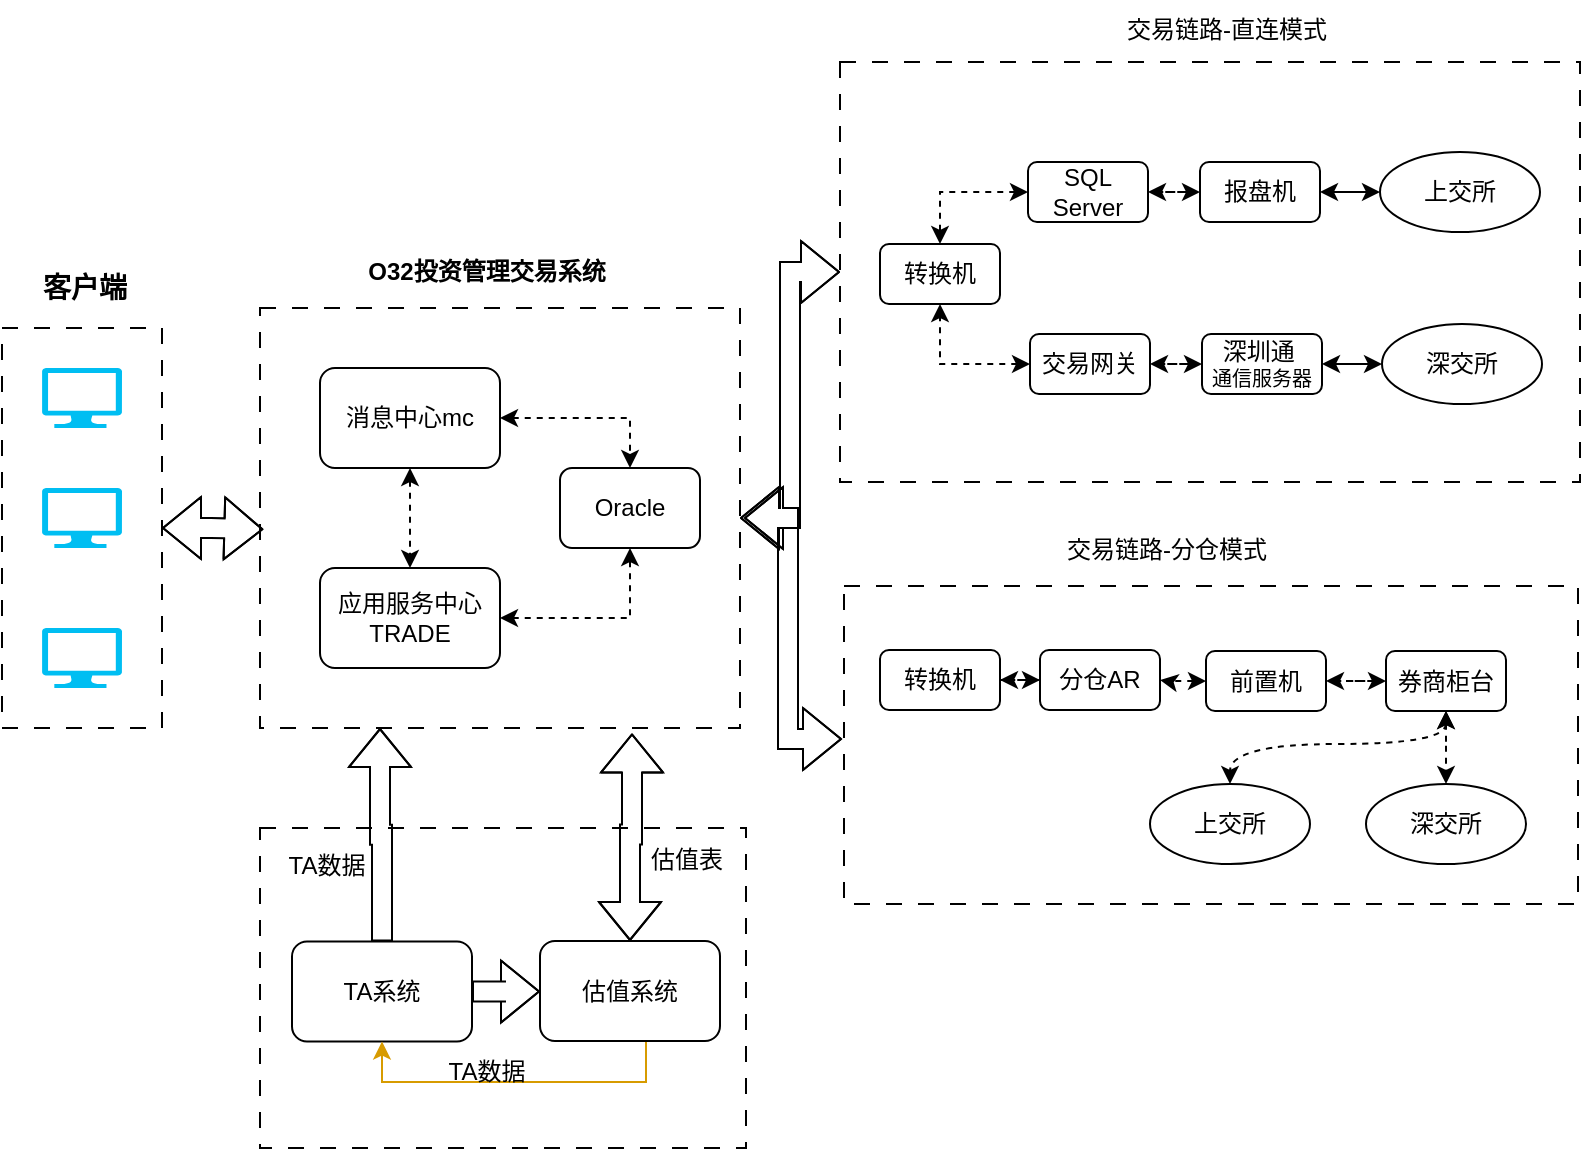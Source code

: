 <mxfile version="24.0.6" type="github">
  <diagram name="第 1 页" id="Hl0IDdzk9xqQNP-VrTFX">
    <mxGraphModel dx="875" dy="474" grid="1" gridSize="10" guides="1" tooltips="1" connect="1" arrows="1" fold="1" page="1" pageScale="1" pageWidth="827" pageHeight="1169" math="0" shadow="0">
      <root>
        <mxCell id="0" />
        <mxCell id="1" parent="0" />
        <mxCell id="l2SVZ1lYcrZDh2CJXjzG-43" style="edgeStyle=orthogonalEdgeStyle;rounded=0;orthogonalLoop=1;jettySize=auto;html=1;entryX=0;entryY=0.5;entryDx=0;entryDy=0;shape=flexArrow;startArrow=block;" edge="1" parent="1" source="l2SVZ1lYcrZDh2CJXjzG-11" target="l2SVZ1lYcrZDh2CJXjzG-15">
          <mxGeometry relative="1" as="geometry" />
        </mxCell>
        <mxCell id="l2SVZ1lYcrZDh2CJXjzG-11" value="" style="rounded=0;whiteSpace=wrap;html=1;dashed=1;dashPattern=8 8;" vertex="1" parent="1">
          <mxGeometry x="157" y="202" width="240" height="210" as="geometry" />
        </mxCell>
        <mxCell id="l2SVZ1lYcrZDh2CJXjzG-8" value="" style="rounded=0;whiteSpace=wrap;html=1;fillStyle=auto;dashed=1;dashPattern=8 8;" vertex="1" parent="1">
          <mxGeometry x="28" y="212" width="80" height="200" as="geometry" />
        </mxCell>
        <mxCell id="l2SVZ1lYcrZDh2CJXjzG-1" value="" style="verticalLabelPosition=bottom;html=1;verticalAlign=top;align=center;strokeColor=none;fillColor=#00BEF2;shape=mxgraph.azure.computer;pointerEvents=1;" vertex="1" parent="1">
          <mxGeometry x="48" y="292" width="40" height="30" as="geometry" />
        </mxCell>
        <mxCell id="l2SVZ1lYcrZDh2CJXjzG-2" value="" style="verticalLabelPosition=bottom;html=1;verticalAlign=top;align=center;strokeColor=none;fillColor=#00BEF2;shape=mxgraph.azure.computer;pointerEvents=1;" vertex="1" parent="1">
          <mxGeometry x="48" y="362" width="40" height="30" as="geometry" />
        </mxCell>
        <mxCell id="l2SVZ1lYcrZDh2CJXjzG-13" value="" style="edgeStyle=orthogonalEdgeStyle;rounded=0;orthogonalLoop=1;jettySize=auto;html=1;startArrow=classic;startFill=1;dashed=1;" edge="1" parent="1" source="l2SVZ1lYcrZDh2CJXjzG-3" target="l2SVZ1lYcrZDh2CJXjzG-5">
          <mxGeometry relative="1" as="geometry" />
        </mxCell>
        <mxCell id="l2SVZ1lYcrZDh2CJXjzG-3" value="应用服务中心TRADE" style="rounded=1;whiteSpace=wrap;html=1;" vertex="1" parent="1">
          <mxGeometry x="187" y="332" width="90" height="50" as="geometry" />
        </mxCell>
        <mxCell id="l2SVZ1lYcrZDh2CJXjzG-5" value="Oracle" style="rounded=1;whiteSpace=wrap;html=1;" vertex="1" parent="1">
          <mxGeometry x="307" y="282" width="70" height="40" as="geometry" />
        </mxCell>
        <mxCell id="l2SVZ1lYcrZDh2CJXjzG-6" value="" style="verticalLabelPosition=bottom;html=1;verticalAlign=top;align=center;strokeColor=none;fillColor=#00BEF2;shape=mxgraph.azure.computer;pointerEvents=1;" vertex="1" parent="1">
          <mxGeometry x="48" y="232" width="40" height="30" as="geometry" />
        </mxCell>
        <mxCell id="l2SVZ1lYcrZDh2CJXjzG-14" value="" style="edgeStyle=orthogonalEdgeStyle;rounded=0;orthogonalLoop=1;jettySize=auto;html=1;startArrow=classic;startFill=1;dashed=1;" edge="1" parent="1" source="l2SVZ1lYcrZDh2CJXjzG-7" target="l2SVZ1lYcrZDh2CJXjzG-3">
          <mxGeometry relative="1" as="geometry" />
        </mxCell>
        <mxCell id="l2SVZ1lYcrZDh2CJXjzG-74" value="" style="edgeStyle=orthogonalEdgeStyle;rounded=0;orthogonalLoop=1;jettySize=auto;html=1;startArrow=classic;startFill=1;dashed=1;" edge="1" parent="1" source="l2SVZ1lYcrZDh2CJXjzG-7" target="l2SVZ1lYcrZDh2CJXjzG-5">
          <mxGeometry relative="1" as="geometry">
            <Array as="points">
              <mxPoint x="342" y="257" />
            </Array>
          </mxGeometry>
        </mxCell>
        <mxCell id="l2SVZ1lYcrZDh2CJXjzG-7" value="消息中心mc" style="rounded=1;whiteSpace=wrap;html=1;" vertex="1" parent="1">
          <mxGeometry x="187" y="232" width="90" height="50" as="geometry" />
        </mxCell>
        <mxCell id="l2SVZ1lYcrZDh2CJXjzG-10" value="&lt;p style=&quot;line-height: 100%;&quot;&gt;&lt;font style=&quot;font-size: 14px;&quot;&gt;客户端&lt;/font&gt;&lt;/p&gt;" style="text;strokeColor=none;fillColor=none;html=1;fontSize=24;fontStyle=1;verticalAlign=middle;align=center;" vertex="1" parent="1">
          <mxGeometry x="30" y="170" width="78" height="40" as="geometry" />
        </mxCell>
        <mxCell id="l2SVZ1lYcrZDh2CJXjzG-15" value="" style="rounded=0;whiteSpace=wrap;html=1;dashed=1;dashPattern=8 8;" vertex="1" parent="1">
          <mxGeometry x="447" y="79" width="370" height="210" as="geometry" />
        </mxCell>
        <mxCell id="l2SVZ1lYcrZDh2CJXjzG-16" value="交易链路-直连模式" style="text;html=1;align=center;verticalAlign=middle;resizable=0;points=[];autosize=1;strokeColor=none;fillColor=none;" vertex="1" parent="1">
          <mxGeometry x="580" y="48" width="120" height="30" as="geometry" />
        </mxCell>
        <mxCell id="l2SVZ1lYcrZDh2CJXjzG-17" value="转换机" style="rounded=1;whiteSpace=wrap;html=1;" vertex="1" parent="1">
          <mxGeometry x="467" y="170" width="60" height="30" as="geometry" />
        </mxCell>
        <mxCell id="l2SVZ1lYcrZDh2CJXjzG-26" value="" style="edgeStyle=orthogonalEdgeStyle;rounded=0;orthogonalLoop=1;jettySize=auto;html=1;startArrow=classic;startFill=1;dashed=1;" edge="1" parent="1" source="l2SVZ1lYcrZDh2CJXjzG-18" target="l2SVZ1lYcrZDh2CJXjzG-17">
          <mxGeometry relative="1" as="geometry" />
        </mxCell>
        <mxCell id="l2SVZ1lYcrZDh2CJXjzG-18" value="SQL Server" style="rounded=1;whiteSpace=wrap;html=1;" vertex="1" parent="1">
          <mxGeometry x="541" y="129" width="60" height="30" as="geometry" />
        </mxCell>
        <mxCell id="l2SVZ1lYcrZDh2CJXjzG-28" value="" style="edgeStyle=orthogonalEdgeStyle;rounded=0;orthogonalLoop=1;jettySize=auto;html=1;startArrow=classic;startFill=1;dashed=1;" edge="1" parent="1" source="l2SVZ1lYcrZDh2CJXjzG-19" target="l2SVZ1lYcrZDh2CJXjzG-18">
          <mxGeometry relative="1" as="geometry" />
        </mxCell>
        <mxCell id="l2SVZ1lYcrZDh2CJXjzG-19" value="报盘机" style="rounded=1;whiteSpace=wrap;html=1;" vertex="1" parent="1">
          <mxGeometry x="627" y="129" width="60" height="30" as="geometry" />
        </mxCell>
        <mxCell id="l2SVZ1lYcrZDh2CJXjzG-29" value="" style="edgeStyle=orthogonalEdgeStyle;rounded=0;orthogonalLoop=1;jettySize=auto;html=1;startArrow=classic;startFill=1;" edge="1" parent="1" source="l2SVZ1lYcrZDh2CJXjzG-20" target="l2SVZ1lYcrZDh2CJXjzG-19">
          <mxGeometry relative="1" as="geometry" />
        </mxCell>
        <mxCell id="l2SVZ1lYcrZDh2CJXjzG-20" value="上交所" style="ellipse;whiteSpace=wrap;html=1;" vertex="1" parent="1">
          <mxGeometry x="717" y="124" width="80" height="40" as="geometry" />
        </mxCell>
        <mxCell id="l2SVZ1lYcrZDh2CJXjzG-34" value="" style="edgeStyle=orthogonalEdgeStyle;rounded=0;orthogonalLoop=1;jettySize=auto;html=1;startArrow=classic;startFill=1;dashed=1;" edge="1" parent="1" source="l2SVZ1lYcrZDh2CJXjzG-22" target="l2SVZ1lYcrZDh2CJXjzG-17">
          <mxGeometry relative="1" as="geometry" />
        </mxCell>
        <mxCell id="l2SVZ1lYcrZDh2CJXjzG-22" value="交易网关" style="rounded=1;whiteSpace=wrap;html=1;" vertex="1" parent="1">
          <mxGeometry x="542" y="215" width="60" height="30" as="geometry" />
        </mxCell>
        <mxCell id="l2SVZ1lYcrZDh2CJXjzG-39" value="" style="edgeStyle=orthogonalEdgeStyle;rounded=0;orthogonalLoop=1;jettySize=auto;html=1;dashed=1;startArrow=classic;startFill=1;" edge="1" parent="1" source="l2SVZ1lYcrZDh2CJXjzG-23" target="l2SVZ1lYcrZDh2CJXjzG-22">
          <mxGeometry relative="1" as="geometry" />
        </mxCell>
        <mxCell id="l2SVZ1lYcrZDh2CJXjzG-23" value="深圳通&amp;nbsp;&lt;div style=&quot;font-size: 10px;&quot;&gt;通信服务器&lt;/div&gt;" style="rounded=1;whiteSpace=wrap;html=1;" vertex="1" parent="1">
          <mxGeometry x="628" y="215" width="60" height="30" as="geometry" />
        </mxCell>
        <mxCell id="l2SVZ1lYcrZDh2CJXjzG-32" value="" style="edgeStyle=orthogonalEdgeStyle;rounded=0;orthogonalLoop=1;jettySize=auto;html=1;startArrow=classic;startFill=1;" edge="1" parent="1" source="l2SVZ1lYcrZDh2CJXjzG-24" target="l2SVZ1lYcrZDh2CJXjzG-23">
          <mxGeometry relative="1" as="geometry" />
        </mxCell>
        <mxCell id="l2SVZ1lYcrZDh2CJXjzG-24" value="深交所" style="ellipse;whiteSpace=wrap;html=1;" vertex="1" parent="1">
          <mxGeometry x="718" y="210" width="80" height="40" as="geometry" />
        </mxCell>
        <mxCell id="l2SVZ1lYcrZDh2CJXjzG-35" value="&lt;font style=&quot;font-size: 12px;&quot;&gt;O32投资管理交易系统&lt;/font&gt;" style="text;strokeColor=none;fillColor=none;html=1;fontSize=24;fontStyle=1;verticalAlign=middle;align=center;" vertex="1" parent="1">
          <mxGeometry x="220" y="160" width="100" height="40" as="geometry" />
        </mxCell>
        <mxCell id="l2SVZ1lYcrZDh2CJXjzG-41" style="edgeStyle=orthogonalEdgeStyle;rounded=0;orthogonalLoop=1;jettySize=auto;html=1;entryX=0.007;entryY=0.527;entryDx=0;entryDy=0;entryPerimeter=0;shape=flexArrow;startArrow=block;" edge="1" parent="1" source="l2SVZ1lYcrZDh2CJXjzG-8" target="l2SVZ1lYcrZDh2CJXjzG-11">
          <mxGeometry relative="1" as="geometry" />
        </mxCell>
        <mxCell id="l2SVZ1lYcrZDh2CJXjzG-73" style="edgeStyle=orthogonalEdgeStyle;rounded=0;orthogonalLoop=1;jettySize=auto;html=1;shape=flexArrow;startArrow=block;" edge="1" parent="1">
          <mxGeometry relative="1" as="geometry">
            <mxPoint x="399" y="307" as="targetPoint" />
            <mxPoint x="448" y="417.5" as="sourcePoint" />
            <Array as="points">
              <mxPoint x="421" y="418" />
              <mxPoint x="421" y="307" />
            </Array>
          </mxGeometry>
        </mxCell>
        <mxCell id="l2SVZ1lYcrZDh2CJXjzG-44" value="" style="rounded=0;whiteSpace=wrap;html=1;dashed=1;dashPattern=8 8;" vertex="1" parent="1">
          <mxGeometry x="449" y="341" width="367" height="159" as="geometry" />
        </mxCell>
        <mxCell id="l2SVZ1lYcrZDh2CJXjzG-45" value="交易链路-分仓模式" style="text;html=1;align=center;verticalAlign=middle;resizable=0;points=[];autosize=1;strokeColor=none;fillColor=none;" vertex="1" parent="1">
          <mxGeometry x="550" y="308" width="120" height="30" as="geometry" />
        </mxCell>
        <mxCell id="l2SVZ1lYcrZDh2CJXjzG-46" value="转换机" style="rounded=1;whiteSpace=wrap;html=1;" vertex="1" parent="1">
          <mxGeometry x="467" y="373" width="60" height="30" as="geometry" />
        </mxCell>
        <mxCell id="l2SVZ1lYcrZDh2CJXjzG-53" value="" style="edgeStyle=orthogonalEdgeStyle;rounded=0;orthogonalLoop=1;jettySize=auto;html=1;startArrow=classic;startFill=1;dashed=1;" edge="1" parent="1" source="l2SVZ1lYcrZDh2CJXjzG-47" target="l2SVZ1lYcrZDh2CJXjzG-46">
          <mxGeometry relative="1" as="geometry" />
        </mxCell>
        <mxCell id="l2SVZ1lYcrZDh2CJXjzG-47" value="分仓AR" style="rounded=1;whiteSpace=wrap;html=1;" vertex="1" parent="1">
          <mxGeometry x="547" y="373" width="60" height="30" as="geometry" />
        </mxCell>
        <mxCell id="l2SVZ1lYcrZDh2CJXjzG-54" value="" style="edgeStyle=orthogonalEdgeStyle;rounded=0;orthogonalLoop=1;jettySize=auto;html=1;startArrow=classic;startFill=1;dashed=1;" edge="1" parent="1" source="l2SVZ1lYcrZDh2CJXjzG-48" target="l2SVZ1lYcrZDh2CJXjzG-47">
          <mxGeometry relative="1" as="geometry" />
        </mxCell>
        <mxCell id="l2SVZ1lYcrZDh2CJXjzG-48" value="前置机" style="rounded=1;whiteSpace=wrap;html=1;" vertex="1" parent="1">
          <mxGeometry x="630" y="373.5" width="60" height="30" as="geometry" />
        </mxCell>
        <mxCell id="l2SVZ1lYcrZDh2CJXjzG-55" value="" style="edgeStyle=orthogonalEdgeStyle;rounded=0;orthogonalLoop=1;jettySize=auto;html=1;startArrow=classic;startFill=1;dashed=1;" edge="1" parent="1" source="l2SVZ1lYcrZDh2CJXjzG-49" target="l2SVZ1lYcrZDh2CJXjzG-48">
          <mxGeometry relative="1" as="geometry" />
        </mxCell>
        <mxCell id="l2SVZ1lYcrZDh2CJXjzG-57" style="edgeStyle=orthogonalEdgeStyle;rounded=0;orthogonalLoop=1;jettySize=auto;html=1;startArrow=classic;startFill=1;dashed=1;" edge="1" parent="1" source="l2SVZ1lYcrZDh2CJXjzG-49" target="l2SVZ1lYcrZDh2CJXjzG-51">
          <mxGeometry relative="1" as="geometry" />
        </mxCell>
        <mxCell id="l2SVZ1lYcrZDh2CJXjzG-58" style="edgeStyle=orthogonalEdgeStyle;rounded=0;orthogonalLoop=1;jettySize=auto;html=1;entryX=0.5;entryY=0;entryDx=0;entryDy=0;curved=1;startArrow=classic;startFill=1;dashed=1;" edge="1" parent="1" source="l2SVZ1lYcrZDh2CJXjzG-49" target="l2SVZ1lYcrZDh2CJXjzG-50">
          <mxGeometry relative="1" as="geometry">
            <Array as="points">
              <mxPoint x="750" y="420" />
              <mxPoint x="642" y="420" />
            </Array>
          </mxGeometry>
        </mxCell>
        <mxCell id="l2SVZ1lYcrZDh2CJXjzG-49" value="券商柜台" style="rounded=1;whiteSpace=wrap;html=1;" vertex="1" parent="1">
          <mxGeometry x="720" y="373.5" width="60" height="30" as="geometry" />
        </mxCell>
        <mxCell id="l2SVZ1lYcrZDh2CJXjzG-50" value="上交所" style="ellipse;whiteSpace=wrap;html=1;" vertex="1" parent="1">
          <mxGeometry x="602" y="440" width="80" height="40" as="geometry" />
        </mxCell>
        <mxCell id="l2SVZ1lYcrZDh2CJXjzG-51" value="深交所" style="ellipse;whiteSpace=wrap;html=1;" vertex="1" parent="1">
          <mxGeometry x="710" y="440" width="80" height="40" as="geometry" />
        </mxCell>
        <mxCell id="l2SVZ1lYcrZDh2CJXjzG-59" value="" style="rounded=0;whiteSpace=wrap;html=1;dashed=1;dashPattern=8 8;" vertex="1" parent="1">
          <mxGeometry x="157" y="462" width="243" height="160" as="geometry" />
        </mxCell>
        <mxCell id="l2SVZ1lYcrZDh2CJXjzG-62" style="edgeStyle=orthogonalEdgeStyle;rounded=0;orthogonalLoop=1;jettySize=auto;html=1;entryX=0.25;entryY=1;entryDx=0;entryDy=0;shape=flexArrow;" edge="1" parent="1" source="l2SVZ1lYcrZDh2CJXjzG-60" target="l2SVZ1lYcrZDh2CJXjzG-11">
          <mxGeometry relative="1" as="geometry" />
        </mxCell>
        <mxCell id="l2SVZ1lYcrZDh2CJXjzG-66" value="" style="edgeStyle=orthogonalEdgeStyle;rounded=0;orthogonalLoop=1;jettySize=auto;html=1;shape=flexArrow;" edge="1" parent="1" source="l2SVZ1lYcrZDh2CJXjzG-60" target="l2SVZ1lYcrZDh2CJXjzG-61">
          <mxGeometry relative="1" as="geometry">
            <Array as="points">
              <mxPoint x="280" y="544" />
              <mxPoint x="280" y="544" />
            </Array>
          </mxGeometry>
        </mxCell>
        <mxCell id="l2SVZ1lYcrZDh2CJXjzG-60" value="TA系统" style="rounded=1;whiteSpace=wrap;html=1;" vertex="1" parent="1">
          <mxGeometry x="173" y="518.75" width="90" height="50" as="geometry" />
        </mxCell>
        <mxCell id="l2SVZ1lYcrZDh2CJXjzG-68" style="edgeStyle=orthogonalEdgeStyle;rounded=0;orthogonalLoop=1;jettySize=auto;html=1;entryX=0.5;entryY=1;entryDx=0;entryDy=0;fillColor=#ffe6cc;strokeColor=#d79b00;" edge="1" parent="1" source="l2SVZ1lYcrZDh2CJXjzG-61" target="l2SVZ1lYcrZDh2CJXjzG-60">
          <mxGeometry relative="1" as="geometry">
            <Array as="points">
              <mxPoint x="350" y="589" />
              <mxPoint x="218" y="589" />
            </Array>
          </mxGeometry>
        </mxCell>
        <mxCell id="l2SVZ1lYcrZDh2CJXjzG-61" value="估值系统" style="rounded=1;whiteSpace=wrap;html=1;" vertex="1" parent="1">
          <mxGeometry x="297" y="518.5" width="90" height="50" as="geometry" />
        </mxCell>
        <mxCell id="l2SVZ1lYcrZDh2CJXjzG-63" style="edgeStyle=orthogonalEdgeStyle;rounded=0;orthogonalLoop=1;jettySize=auto;html=1;entryX=0.775;entryY=1.013;entryDx=0;entryDy=0;entryPerimeter=0;shape=flexArrow;startArrow=block;" edge="1" parent="1" source="l2SVZ1lYcrZDh2CJXjzG-61" target="l2SVZ1lYcrZDh2CJXjzG-11">
          <mxGeometry relative="1" as="geometry" />
        </mxCell>
        <mxCell id="l2SVZ1lYcrZDh2CJXjzG-64" value="TA数据" style="text;html=1;align=center;verticalAlign=middle;resizable=0;points=[];autosize=1;strokeColor=none;fillColor=none;" vertex="1" parent="1">
          <mxGeometry x="160" y="465.5" width="60" height="30" as="geometry" />
        </mxCell>
        <mxCell id="l2SVZ1lYcrZDh2CJXjzG-65" value="估值表" style="text;html=1;align=center;verticalAlign=middle;resizable=0;points=[];autosize=1;strokeColor=none;fillColor=none;" vertex="1" parent="1">
          <mxGeometry x="340" y="463" width="60" height="30" as="geometry" />
        </mxCell>
        <mxCell id="l2SVZ1lYcrZDh2CJXjzG-67" value="TA数据" style="text;html=1;align=center;verticalAlign=middle;resizable=0;points=[];autosize=1;strokeColor=none;fillColor=none;" vertex="1" parent="1">
          <mxGeometry x="240" y="568.75" width="60" height="30" as="geometry" />
        </mxCell>
      </root>
    </mxGraphModel>
  </diagram>
</mxfile>
